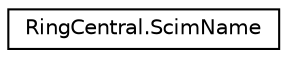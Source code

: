 digraph "Graphical Class Hierarchy"
{
 // LATEX_PDF_SIZE
  edge [fontname="Helvetica",fontsize="10",labelfontname="Helvetica",labelfontsize="10"];
  node [fontname="Helvetica",fontsize="10",shape=record];
  rankdir="LR";
  Node0 [label="RingCentral.ScimName",height=0.2,width=0.4,color="black", fillcolor="white", style="filled",URL="$classRingCentral_1_1ScimName.html",tooltip=" "];
}
